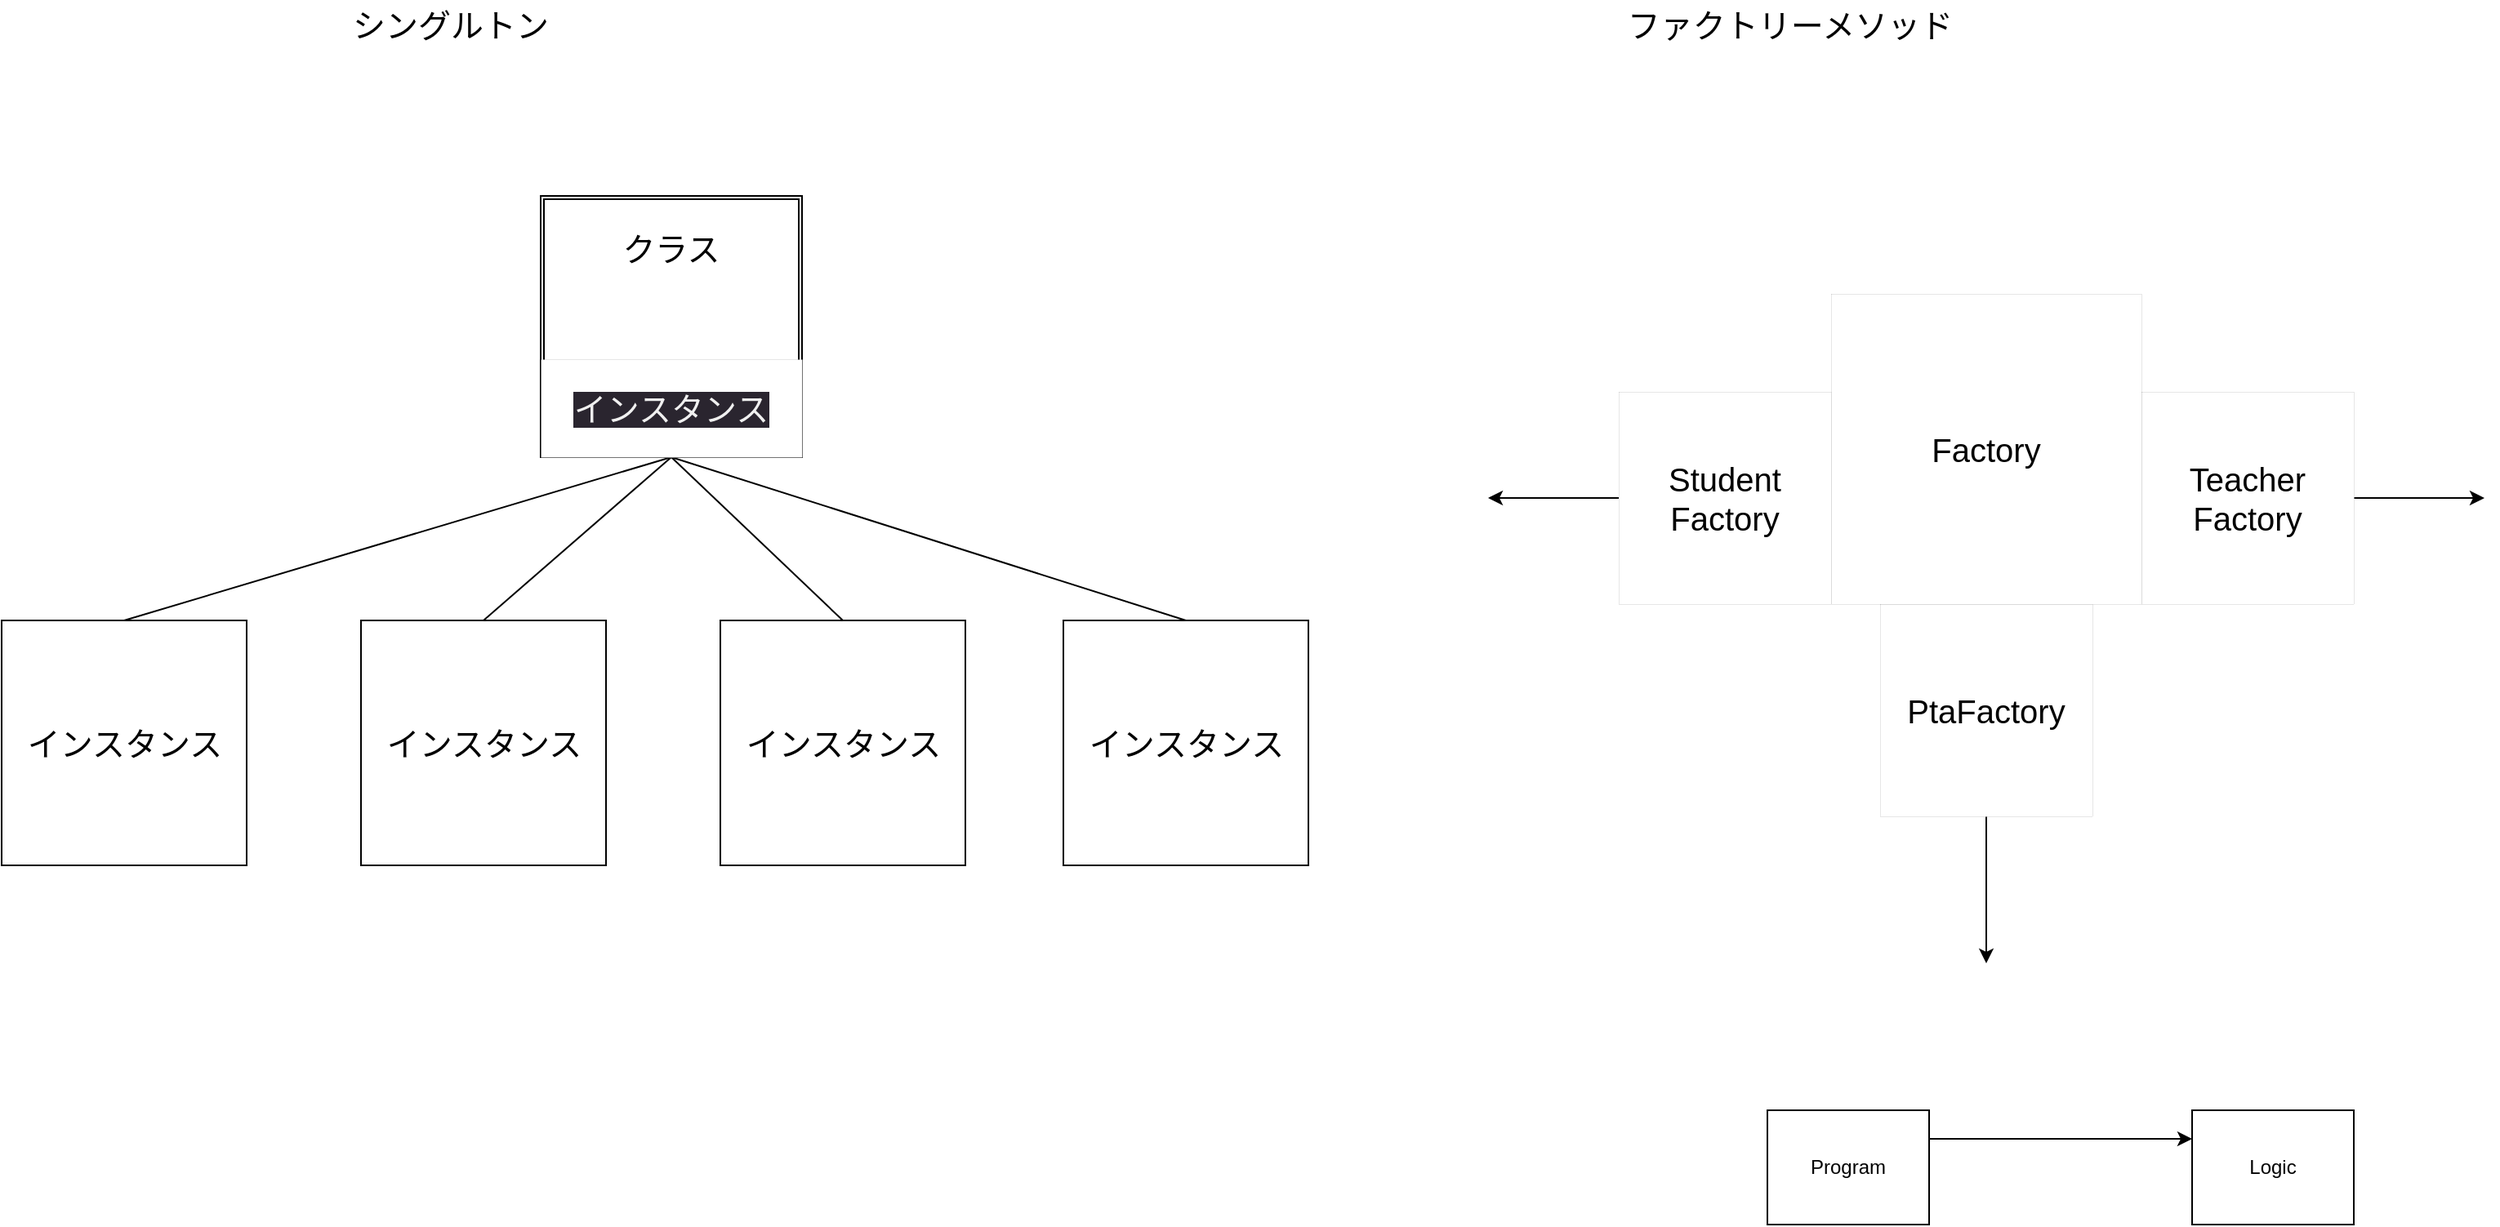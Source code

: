 <mxfile>
    <diagram id="Kmo56W6rp6BjnFdbyvLp" name="ページ1">
        <mxGraphModel dx="588" dy="1548" grid="1" gridSize="10" guides="1" tooltips="1" connect="1" arrows="1" fold="1" page="1" pageScale="1" pageWidth="827" pageHeight="1169" math="0" shadow="0">
            <root>
                <mxCell id="0"/>
                <mxCell id="1" parent="0"/>
                <mxCell id="2" value="&lt;font style=&quot;font-size: 20px;&quot;&gt;クラス&lt;br&gt;&lt;br&gt;&lt;br&gt;&lt;br&gt;&lt;br&gt;&lt;/font&gt;" style="shape=ext;double=1;whiteSpace=wrap;html=1;aspect=fixed;" parent="1" vertex="1">
                    <mxGeometry x="430" y="-60" width="160" height="160" as="geometry"/>
                </mxCell>
                <mxCell id="14" value="" style="endArrow=none;html=1;fontSize=20;exitX=0.5;exitY=1;exitDx=0;exitDy=0;entryX=0.5;entryY=0;entryDx=0;entryDy=0;" parent="1" source="2" target="8" edge="1">
                    <mxGeometry width="50" height="50" relative="1" as="geometry">
                        <mxPoint x="350" y="260" as="sourcePoint"/>
                        <mxPoint x="370" y="260" as="targetPoint"/>
                    </mxGeometry>
                </mxCell>
                <mxCell id="15" value="Factory" style="whiteSpace=wrap;html=1;aspect=fixed;strokeWidth=0;fontSize=20;" parent="1" vertex="1">
                    <mxGeometry x="1220" width="190" height="190" as="geometry"/>
                </mxCell>
                <mxCell id="16" value="" style="group" parent="1" vertex="1" connectable="0">
                    <mxGeometry x="750" y="200" width="150" height="150" as="geometry"/>
                </mxCell>
                <mxCell id="8" value="" style="whiteSpace=wrap;html=1;aspect=fixed;" parent="16" vertex="1">
                    <mxGeometry width="150" height="150" as="geometry"/>
                </mxCell>
                <mxCell id="13" value="インスタンス" style="text;html=1;strokeColor=none;fillColor=none;align=center;verticalAlign=middle;whiteSpace=wrap;rounded=0;strokeWidth=0;fontSize=20;" parent="16" vertex="1">
                    <mxGeometry x="3.75" y="60" width="142.5" height="30" as="geometry"/>
                </mxCell>
                <mxCell id="21" value="" style="group" parent="1" vertex="1" connectable="0">
                    <mxGeometry x="540" y="200" width="150" height="150" as="geometry"/>
                </mxCell>
                <mxCell id="17" value="" style="group" parent="21" vertex="1" connectable="0">
                    <mxGeometry width="150" height="150" as="geometry"/>
                </mxCell>
                <mxCell id="18" value="" style="whiteSpace=wrap;html=1;aspect=fixed;" parent="17" vertex="1">
                    <mxGeometry width="150" height="150" as="geometry"/>
                </mxCell>
                <mxCell id="19" value="インスタンス" style="text;html=1;strokeColor=none;fillColor=none;align=center;verticalAlign=middle;whiteSpace=wrap;rounded=0;strokeWidth=0;fontSize=20;" parent="17" vertex="1">
                    <mxGeometry x="3.75" y="60" width="142.5" height="30" as="geometry"/>
                </mxCell>
                <mxCell id="20" value="" style="endArrow=none;html=1;fontSize=20;exitX=0.5;exitY=1;exitDx=0;exitDy=0;entryX=0.5;entryY=0;entryDx=0;entryDy=0;" parent="21" source="2" target="18" edge="1">
                    <mxGeometry width="50" height="50" relative="1" as="geometry">
                        <mxPoint x="-45" y="-90" as="sourcePoint"/>
                        <mxPoint x="295" y="10" as="targetPoint"/>
                    </mxGeometry>
                </mxCell>
                <mxCell id="22" value="" style="group" parent="1" vertex="1" connectable="0">
                    <mxGeometry x="100" y="200" width="150" height="150" as="geometry"/>
                </mxCell>
                <mxCell id="23" value="" style="group" parent="22" vertex="1" connectable="0">
                    <mxGeometry width="150" height="150" as="geometry"/>
                </mxCell>
                <mxCell id="24" value="" style="whiteSpace=wrap;html=1;aspect=fixed;" parent="23" vertex="1">
                    <mxGeometry width="150" height="150" as="geometry"/>
                </mxCell>
                <mxCell id="25" value="インスタンス" style="text;html=1;strokeColor=none;fillColor=none;align=center;verticalAlign=middle;whiteSpace=wrap;rounded=0;strokeWidth=0;fontSize=20;" parent="23" vertex="1">
                    <mxGeometry x="3.75" y="60" width="142.5" height="30" as="geometry"/>
                </mxCell>
                <mxCell id="27" value="" style="group" parent="1" vertex="1" connectable="0">
                    <mxGeometry x="320" y="200" width="150" height="150" as="geometry"/>
                </mxCell>
                <mxCell id="28" value="" style="group" parent="27" vertex="1" connectable="0">
                    <mxGeometry width="150" height="150" as="geometry"/>
                </mxCell>
                <mxCell id="29" value="" style="whiteSpace=wrap;html=1;aspect=fixed;" parent="28" vertex="1">
                    <mxGeometry width="150" height="150" as="geometry"/>
                </mxCell>
                <mxCell id="30" value="インスタンス" style="text;html=1;strokeColor=none;fillColor=none;align=center;verticalAlign=middle;whiteSpace=wrap;rounded=0;strokeWidth=0;fontSize=20;" parent="28" vertex="1">
                    <mxGeometry x="3.75" y="60" width="142.5" height="30" as="geometry"/>
                </mxCell>
                <mxCell id="31" value="" style="endArrow=none;html=1;fontSize=20;exitX=0.5;exitY=1;exitDx=0;exitDy=0;entryX=0.5;entryY=0;entryDx=0;entryDy=0;" parent="1" source="2" target="29" edge="1">
                    <mxGeometry width="50" height="50" relative="1" as="geometry">
                        <mxPoint x="355" y="150" as="sourcePoint"/>
                        <mxPoint x="695" y="250" as="targetPoint"/>
                    </mxGeometry>
                </mxCell>
                <mxCell id="26" value="" style="endArrow=none;html=1;fontSize=20;exitX=0.5;exitY=1;exitDx=0;exitDy=0;entryX=0.5;entryY=0;entryDx=0;entryDy=0;" parent="1" source="2" target="24" edge="1">
                    <mxGeometry width="50" height="50" relative="1" as="geometry">
                        <mxPoint x="95" y="110" as="sourcePoint"/>
                        <mxPoint x="435" y="210" as="targetPoint"/>
                    </mxGeometry>
                </mxCell>
                <mxCell id="34" value="&lt;meta charset=&quot;utf-8&quot;&gt;&lt;span style=&quot;color: rgb(240, 240, 240); font-family: Helvetica; font-size: 20px; font-style: normal; font-variant-ligatures: normal; font-variant-caps: normal; font-weight: 400; letter-spacing: normal; orphans: 2; text-align: center; text-indent: 0px; text-transform: none; widows: 2; word-spacing: 0px; -webkit-text-stroke-width: 0px; background-color: rgb(42, 37, 47); text-decoration-thickness: initial; text-decoration-style: initial; text-decoration-color: initial; float: none; display: inline !important;&quot;&gt;インスタンス&lt;/span&gt;" style="rounded=0;whiteSpace=wrap;html=1;strokeWidth=0;fontSize=20;" parent="1" vertex="1">
                    <mxGeometry x="430" y="40" width="160" height="60" as="geometry"/>
                </mxCell>
                <mxCell id="35" value="シングルトン" style="text;html=1;strokeColor=none;fillColor=none;align=center;verticalAlign=middle;whiteSpace=wrap;rounded=0;strokeWidth=0;fontSize=20;" parent="1" vertex="1">
                    <mxGeometry x="240" y="-180" width="270" height="30" as="geometry"/>
                </mxCell>
                <mxCell id="36" value="ファクトリーメソッド" style="text;html=1;strokeColor=none;fillColor=none;align=center;verticalAlign=middle;whiteSpace=wrap;rounded=0;strokeWidth=0;fontSize=20;" parent="1" vertex="1">
                    <mxGeometry x="1060" y="-180" width="270" height="30" as="geometry"/>
                </mxCell>
                <mxCell id="42" style="edgeStyle=none;html=1;fontSize=20;" parent="1" source="38" edge="1">
                    <mxGeometry relative="1" as="geometry">
                        <mxPoint x="1010.0" y="125" as="targetPoint"/>
                    </mxGeometry>
                </mxCell>
                <mxCell id="38" value="Student&lt;br&gt;Factory" style="whiteSpace=wrap;html=1;aspect=fixed;strokeWidth=0;fontSize=20;" parent="1" vertex="1">
                    <mxGeometry x="1090" y="60" width="130" height="130" as="geometry"/>
                </mxCell>
                <mxCell id="44" style="edgeStyle=none;html=1;fontSize=20;" parent="1" source="39" edge="1">
                    <mxGeometry relative="1" as="geometry">
                        <mxPoint x="1620" y="125" as="targetPoint"/>
                    </mxGeometry>
                </mxCell>
                <mxCell id="39" value="Teacher&lt;br&gt;Factory&lt;span style=&quot;color: rgba(0, 0, 0, 0); font-family: monospace; font-size: 0px; text-align: start;&quot;&gt;%3CmxGraphModel%3E%3Croot%3E%3CmxCell%20id%3D%220%22%2F%3E%3CmxCell%20id%3D%221%22%20parent%3D%220%22%2F%3E%3CmxCell%20id%3D%222%22%20value%3D%22userFactory%22%20style%3D%22whiteSpace%3Dwrap%3Bhtml%3D1%3Baspect%3Dfixed%3BstrokeWidth%3D0%3BfontSize%3D20%3B%22%20vertex%3D%221%22%20parent%3D%221%22%3E%3CmxGeometry%20x%3D%221090%22%20y%3D%2260%22%20width%3D%22130%22%20height%3D%22130%22%20as%3D%22geometry%22%2F%3E%3C%2FmxCell%3E%3C%2Froot%3E%3C%2FmxGraphModel%3E&lt;/span&gt;" style="whiteSpace=wrap;html=1;aspect=fixed;strokeWidth=0;fontSize=20;" parent="1" vertex="1">
                    <mxGeometry x="1410" y="60" width="130" height="130" as="geometry"/>
                </mxCell>
                <mxCell id="43" style="edgeStyle=none;html=1;fontSize=20;" parent="1" source="40" edge="1">
                    <mxGeometry relative="1" as="geometry">
                        <mxPoint x="1315" y="410" as="targetPoint"/>
                    </mxGeometry>
                </mxCell>
                <mxCell id="40" value="PtaFactory" style="whiteSpace=wrap;html=1;aspect=fixed;strokeWidth=0;fontSize=20;" parent="1" vertex="1">
                    <mxGeometry x="1250" y="190" width="130" height="130" as="geometry"/>
                </mxCell>
                <mxCell id="47" style="edgeStyle=none;html=1;entryX=0;entryY=0.25;entryDx=0;entryDy=0;exitX=1;exitY=0.25;exitDx=0;exitDy=0;" edge="1" parent="1" source="45" target="46">
                    <mxGeometry relative="1" as="geometry"/>
                </mxCell>
                <mxCell id="45" value="Program" style="rounded=0;whiteSpace=wrap;html=1;" vertex="1" parent="1">
                    <mxGeometry x="1181" y="500" width="99" height="70" as="geometry"/>
                </mxCell>
                <mxCell id="46" value="Logic" style="rounded=0;whiteSpace=wrap;html=1;" vertex="1" parent="1">
                    <mxGeometry x="1441" y="500" width="99" height="70" as="geometry"/>
                </mxCell>
            </root>
        </mxGraphModel>
    </diagram>
</mxfile>